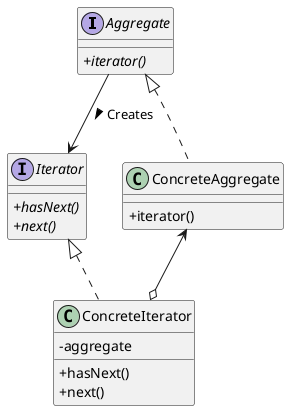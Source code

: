 @startuml
skinparam classAttributeIconSize 0

interface Aggregate {
    {abstract} +iterator()
}

interface Iterator {
    {abstract} +hasNext()
    {abstract} +next()    
}

class ConcreteAggregate {
    +iterator()
}

class ConcreteIterator {
    -aggregate
    +hasNext()
    +next()
}


Aggregate --> Iterator : Creates >
Aggregate <|.. ConcreteAggregate
Iterator <|.. ConcreteIterator
ConcreteAggregate <--o ConcreteIterator

@enduml
